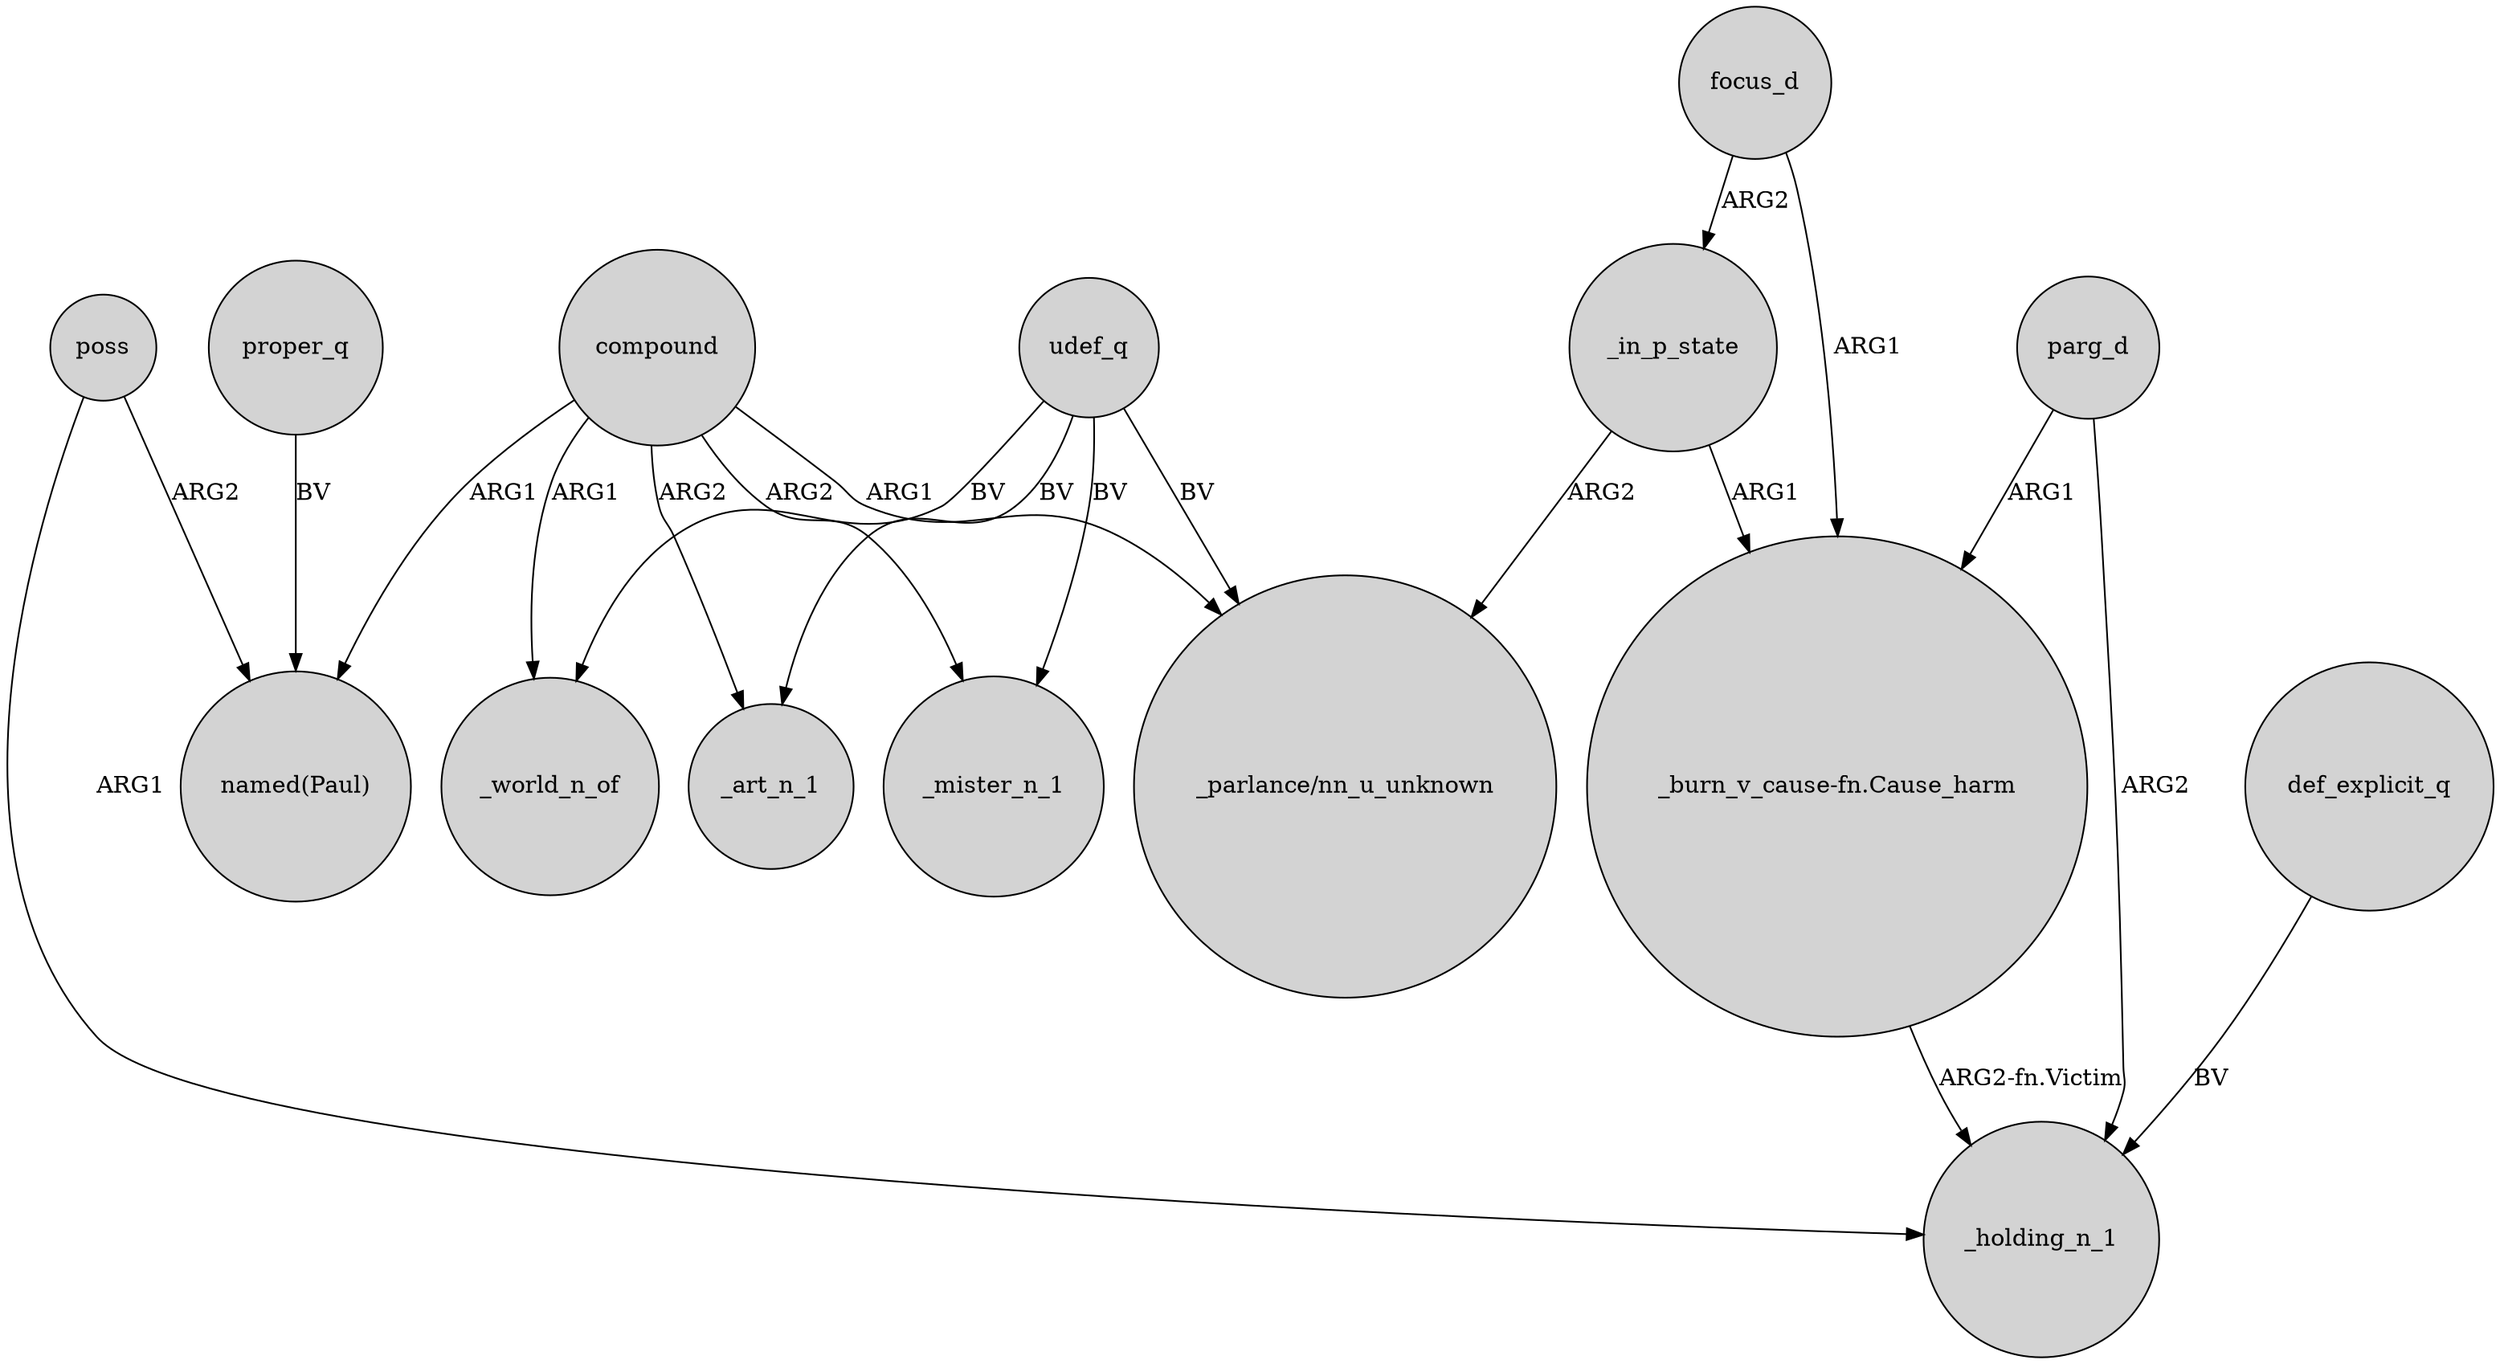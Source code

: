 digraph {
	node [shape=circle style=filled]
	"_burn_v_cause-fn.Cause_harm" -> _holding_n_1 [label="ARG2-fn.Victim"]
	compound -> _mister_n_1 [label=ARG2]
	focus_d -> _in_p_state [label=ARG2]
	focus_d -> "_burn_v_cause-fn.Cause_harm" [label=ARG1]
	udef_q -> _world_n_of [label=BV]
	parg_d -> _holding_n_1 [label=ARG2]
	_in_p_state -> "_burn_v_cause-fn.Cause_harm" [label=ARG1]
	udef_q -> _mister_n_1 [label=BV]
	udef_q -> "_parlance/nn_u_unknown" [label=BV]
	parg_d -> "_burn_v_cause-fn.Cause_harm" [label=ARG1]
	poss -> "named(Paul)" [label=ARG2]
	compound -> "named(Paul)" [label=ARG1]
	proper_q -> "named(Paul)" [label=BV]
	def_explicit_q -> _holding_n_1 [label=BV]
	poss -> _holding_n_1 [label=ARG1]
	compound -> _world_n_of [label=ARG1]
	udef_q -> _art_n_1 [label=BV]
	compound -> _art_n_1 [label=ARG2]
	compound -> "_parlance/nn_u_unknown" [label=ARG1]
	_in_p_state -> "_parlance/nn_u_unknown" [label=ARG2]
}
